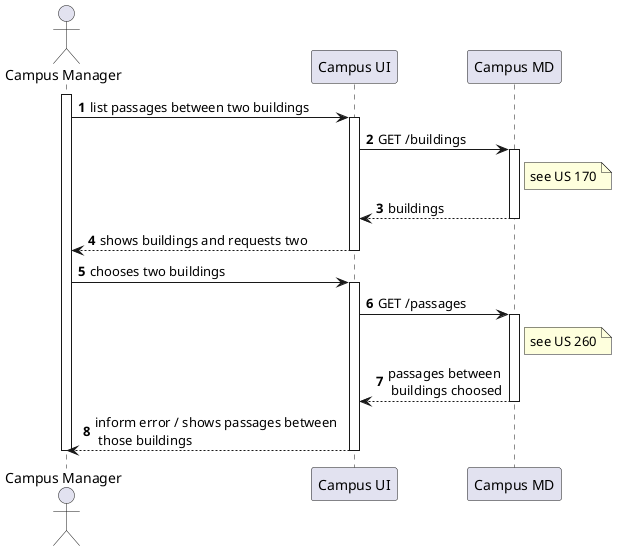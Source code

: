 @startuml
autonumber

actor "Campus Manager" as usr

participant "Campus UI" as ui
participant "Campus MD" as md

activate usr
    usr -> ui : list passages between two buildings
    activate ui
        ui -> md : GET /buildings
        activate md
            note right of md : see US 170
            md --> ui : buildings
        deactivate md

        ui --> usr : shows buildings and requests two
    deactivate ui

    usr -> ui : chooses two buildings
    activate ui
        ui -> md : GET /passages
        activate md
            note right of md : see US 260
            md --> ui : passages between\n buildings choosed
        deactivate md

        ui --> usr : inform error / shows passages between\n those buildings
    deactivate ui
deactivate usr

@enduml
